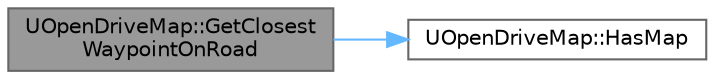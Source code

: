 digraph "UOpenDriveMap::GetClosestWaypointOnRoad"
{
 // INTERACTIVE_SVG=YES
 // LATEX_PDF_SIZE
  bgcolor="transparent";
  edge [fontname=Helvetica,fontsize=10,labelfontname=Helvetica,labelfontsize=10];
  node [fontname=Helvetica,fontsize=10,shape=box,height=0.2,width=0.4];
  rankdir="LR";
  Node1 [id="Node000001",label="UOpenDriveMap::GetClosest\lWaypointOnRoad",height=0.2,width=0.4,color="gray40", fillcolor="grey60", style="filled", fontcolor="black",tooltip="Given a location, return the closest point on the centre of a lane."];
  Node1 -> Node2 [id="edge1_Node000001_Node000002",color="steelblue1",style="solid",tooltip=" "];
  Node2 [id="Node000002",label="UOpenDriveMap::HasMap",height=0.2,width=0.4,color="grey40", fillcolor="white", style="filled",URL="$d8/dfe/classUOpenDriveMap.html#a5d732b94710ffaeade9c1aadd552558d",tooltip="Return whether this map has been initialized."];
}
